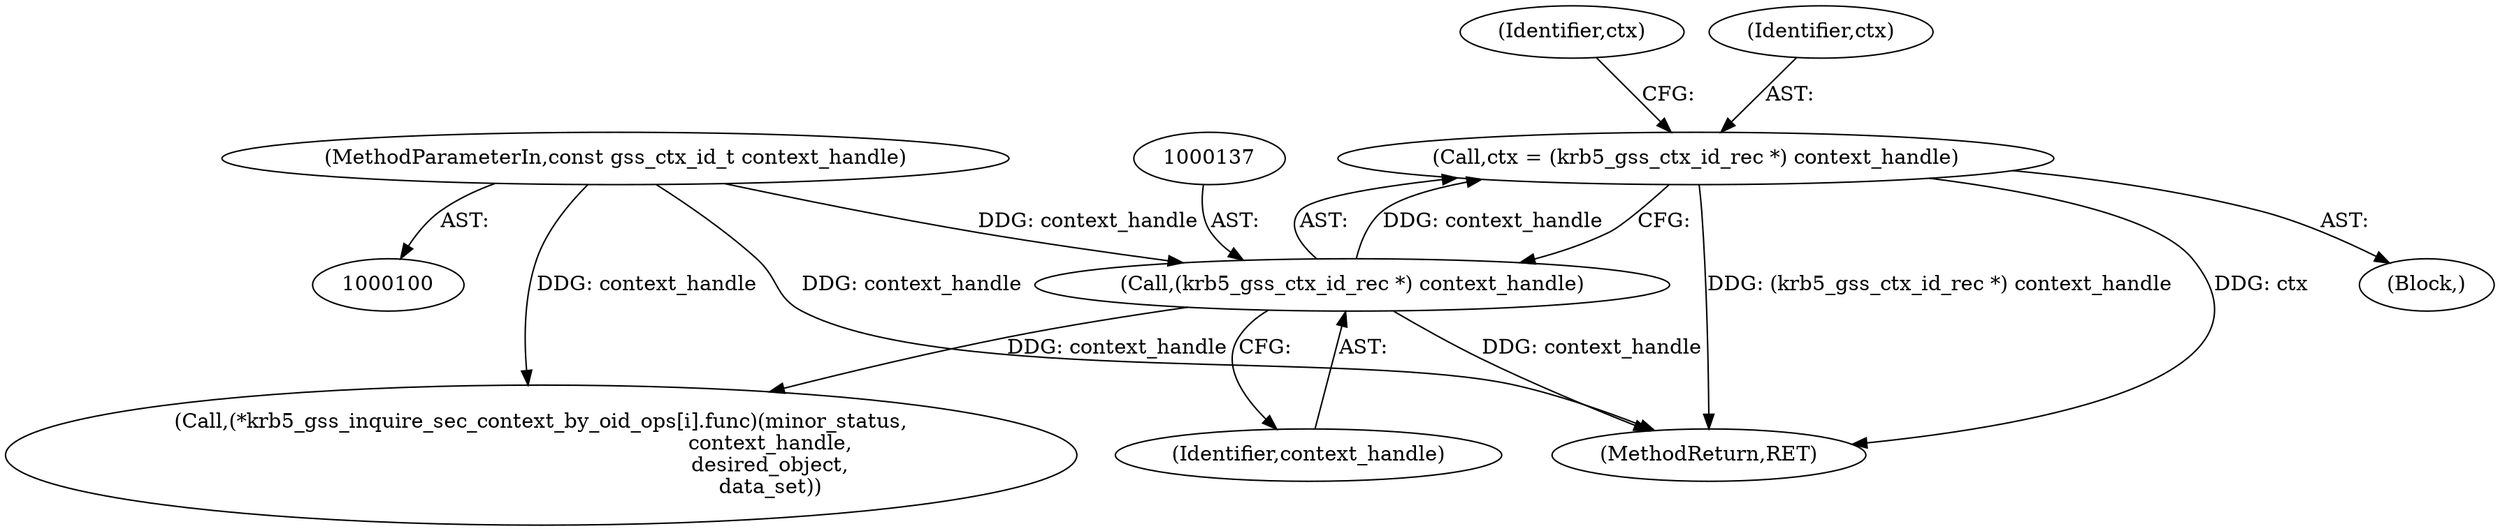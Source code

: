 digraph "0_krb5_82dc33da50338ac84c7b4102dc6513d897d0506a_1@pointer" {
"1000134" [label="(Call,ctx = (krb5_gss_ctx_id_rec *) context_handle)"];
"1000136" [label="(Call,(krb5_gss_ctx_id_rec *) context_handle)"];
"1000102" [label="(MethodParameterIn,const gss_ctx_id_t context_handle)"];
"1000188" [label="(MethodReturn,RET)"];
"1000105" [label="(Block,)"];
"1000138" [label="(Identifier,context_handle)"];
"1000102" [label="(MethodParameterIn,const gss_ctx_id_t context_handle)"];
"1000134" [label="(Call,ctx = (krb5_gss_ctx_id_rec *) context_handle)"];
"1000142" [label="(Identifier,ctx)"];
"1000177" [label="(Call,(*krb5_gss_inquire_sec_context_by_oid_ops[i].func)(minor_status,\n                                                                      context_handle,\n                                                                      desired_object,\n                                                                      data_set))"];
"1000136" [label="(Call,(krb5_gss_ctx_id_rec *) context_handle)"];
"1000135" [label="(Identifier,ctx)"];
"1000134" -> "1000105"  [label="AST: "];
"1000134" -> "1000136"  [label="CFG: "];
"1000135" -> "1000134"  [label="AST: "];
"1000136" -> "1000134"  [label="AST: "];
"1000142" -> "1000134"  [label="CFG: "];
"1000134" -> "1000188"  [label="DDG: ctx"];
"1000134" -> "1000188"  [label="DDG: (krb5_gss_ctx_id_rec *) context_handle"];
"1000136" -> "1000134"  [label="DDG: context_handle"];
"1000136" -> "1000138"  [label="CFG: "];
"1000137" -> "1000136"  [label="AST: "];
"1000138" -> "1000136"  [label="AST: "];
"1000136" -> "1000188"  [label="DDG: context_handle"];
"1000102" -> "1000136"  [label="DDG: context_handle"];
"1000136" -> "1000177"  [label="DDG: context_handle"];
"1000102" -> "1000100"  [label="AST: "];
"1000102" -> "1000188"  [label="DDG: context_handle"];
"1000102" -> "1000177"  [label="DDG: context_handle"];
}

